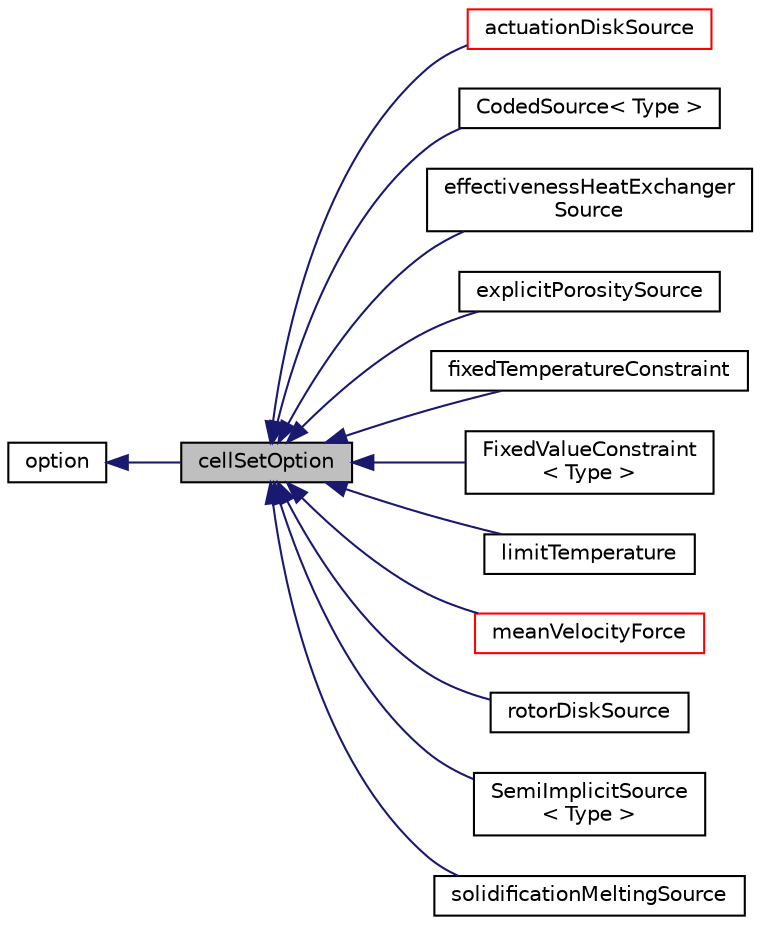 digraph "cellSetOption"
{
  bgcolor="transparent";
  edge [fontname="Helvetica",fontsize="10",labelfontname="Helvetica",labelfontsize="10"];
  node [fontname="Helvetica",fontsize="10",shape=record];
  rankdir="LR";
  Node1 [label="cellSetOption",height=0.2,width=0.4,color="black", fillcolor="grey75", style="filled", fontcolor="black"];
  Node2 -> Node1 [dir="back",color="midnightblue",fontsize="10",style="solid",fontname="Helvetica"];
  Node2 [label="option",height=0.2,width=0.4,color="black",URL="$a01755.html",tooltip="Finite volume options abstract base class. Provides a base set of controls, e.g.: ..."];
  Node1 -> Node3 [dir="back",color="midnightblue",fontsize="10",style="solid",fontname="Helvetica"];
  Node3 [label="actuationDiskSource",height=0.2,width=0.4,color="red",URL="$a00016.html",tooltip="Actuation disk source. "];
  Node1 -> Node4 [dir="back",color="midnightblue",fontsize="10",style="solid",fontname="Helvetica"];
  Node4 [label="CodedSource\< Type \>",height=0.2,width=0.4,color="black",URL="$a00299.html"];
  Node1 -> Node5 [dir="back",color="midnightblue",fontsize="10",style="solid",fontname="Helvetica"];
  Node5 [label="effectivenessHeatExchanger\lSource",height=0.2,width=0.4,color="black",URL="$a00627.html",tooltip="Heat exchanger source model, in which the heat exchanger is defined as a selection of cells..."];
  Node1 -> Node6 [dir="back",color="midnightblue",fontsize="10",style="solid",fontname="Helvetica"];
  Node6 [label="explicitPorositySource",height=0.2,width=0.4,color="black",URL="$a00691.html",tooltip="Explicit porosity source. "];
  Node1 -> Node7 [dir="back",color="midnightblue",fontsize="10",style="solid",fontname="Helvetica"];
  Node7 [label="fixedTemperatureConstraint",height=0.2,width=0.4,color="black",URL="$a00839.html",tooltip="Fixed temperature equation constraint. "];
  Node1 -> Node8 [dir="back",color="midnightblue",fontsize="10",style="solid",fontname="Helvetica"];
  Node8 [label="FixedValueConstraint\l\< Type \>",height=0.2,width=0.4,color="black",URL="$a00844.html",tooltip="Constrain the field values within a specified region. "];
  Node1 -> Node9 [dir="back",color="midnightblue",fontsize="10",style="solid",fontname="Helvetica"];
  Node9 [label="limitTemperature",height=0.2,width=0.4,color="black",URL="$a01350.html",tooltip="Correction for temperature to apply limits between minimum and maximum values. "];
  Node1 -> Node10 [dir="back",color="midnightblue",fontsize="10",style="solid",fontname="Helvetica"];
  Node10 [label="meanVelocityForce",height=0.2,width=0.4,color="red",URL="$a01489.html",tooltip="Calculates and applies the force necessary to maintain the specified mean velocity. "];
  Node1 -> Node11 [dir="back",color="midnightblue",fontsize="10",style="solid",fontname="Helvetica"];
  Node11 [label="rotorDiskSource",height=0.2,width=0.4,color="black",URL="$a02282.html",tooltip="Rotor disk source. "];
  Node1 -> Node12 [dir="back",color="midnightblue",fontsize="10",style="solid",fontname="Helvetica"];
  Node12 [label="SemiImplicitSource\l\< Type \>",height=0.2,width=0.4,color="black",URL="$a02342.html",tooltip="Semi-implicit source, described using an input dictionary. The injection rate coefficients are specif..."];
  Node1 -> Node13 [dir="back",color="midnightblue",fontsize="10",style="solid",fontname="Helvetica"];
  Node13 [label="solidificationMeltingSource",height=0.2,width=0.4,color="black",URL="$a02446.html",tooltip="This source is designed to model the effect of solidification and melting processes, e.g. windhield defrosting. The phase change occurs at the melting temperature, Tmelt. "];
}
